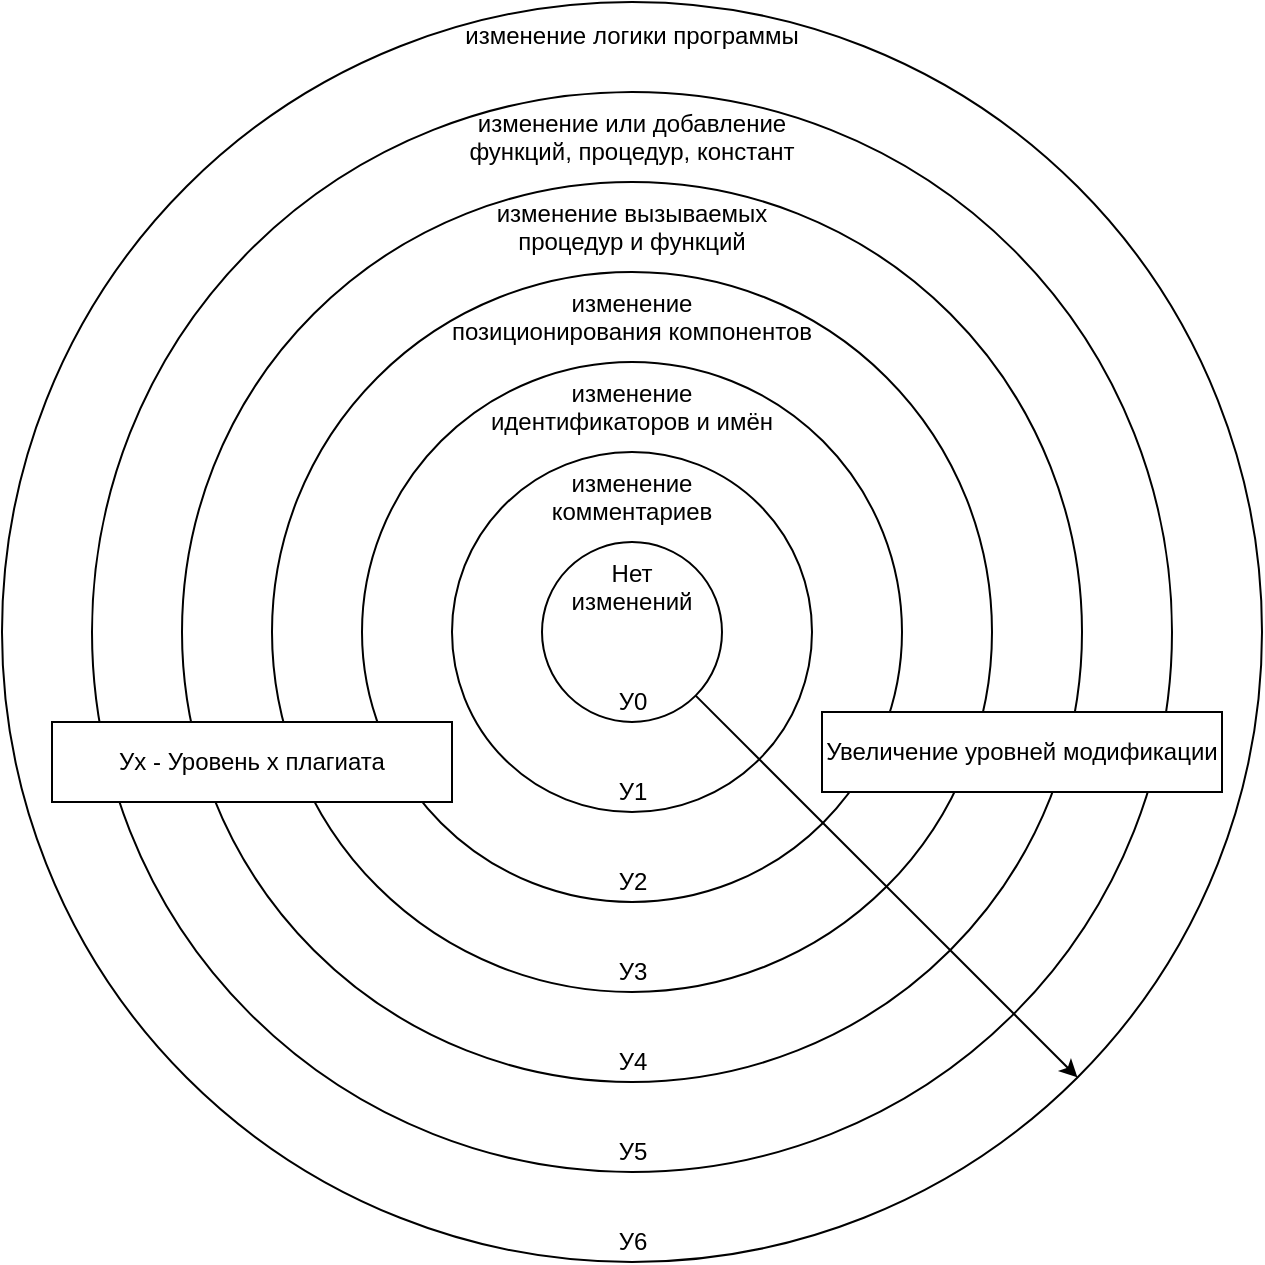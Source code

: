 <mxfile version="16.2.6" type="device"><diagram id="kgpKYQtTHZ0yAKxKKP6v" name="Page-1"><mxGraphModel dx="813" dy="433" grid="1" gridSize="10" guides="1" tooltips="1" connect="1" arrows="1" fold="1" page="1" pageScale="1" pageWidth="850" pageHeight="1100" math="0" shadow="0"><root><mxCell id="0"/><mxCell id="1" parent="0"/><mxCell id="6loO_P3BaeemyW2W1oNA-1" value="изменение логики программы" style="ellipse;html=1;aspect=fixed;verticalAlign=top;whiteSpace=wrap;spacingTop=3;" vertex="1" parent="1"><mxGeometry x="110" y="235" width="630" height="630" as="geometry"/></mxCell><mxCell id="6loO_P3BaeemyW2W1oNA-2" value="&lt;div&gt;изменение или добавление&lt;/div&gt;&lt;div&gt;функций, процедур, констант&lt;br&gt;&lt;/div&gt;" style="ellipse;whiteSpace=wrap;html=1;aspect=fixed;verticalAlign=top;spacingTop=2;" vertex="1" parent="1"><mxGeometry x="155" y="280" width="540" height="540" as="geometry"/></mxCell><mxCell id="6loO_P3BaeemyW2W1oNA-3" value="&lt;div&gt;изменение вызываемых&lt;/div&gt;&lt;div&gt;процедур и функций&lt;br&gt;&lt;/div&gt;" style="ellipse;whiteSpace=wrap;html=1;aspect=fixed;verticalAlign=top;spacingTop=2;" vertex="1" parent="1"><mxGeometry x="200" y="325" width="450" height="450" as="geometry"/></mxCell><mxCell id="6loO_P3BaeemyW2W1oNA-4" value="изменение&lt;div&gt;позиционирования компонентов&lt;br&gt;&lt;/div&gt;" style="ellipse;whiteSpace=wrap;html=1;aspect=fixed;verticalAlign=top;spacingTop=2;" vertex="1" parent="1"><mxGeometry x="245" y="370" width="360" height="360" as="geometry"/></mxCell><mxCell id="6loO_P3BaeemyW2W1oNA-5" value="&lt;div&gt;изменение &lt;br&gt;&lt;/div&gt;&lt;div&gt;идентификаторов и имён&lt;br&gt;&lt;/div&gt;" style="ellipse;whiteSpace=wrap;html=1;aspect=fixed;verticalAlign=top;spacingTop=2;" vertex="1" parent="1"><mxGeometry x="290" y="415" width="270" height="270" as="geometry"/></mxCell><mxCell id="6loO_P3BaeemyW2W1oNA-6" value="&lt;div&gt;изменение&lt;br&gt;&lt;/div&gt;&lt;div&gt;комментариев&lt;/div&gt;" style="ellipse;whiteSpace=wrap;html=1;aspect=fixed;verticalAlign=top;spacingTop=2;" vertex="1" parent="1"><mxGeometry x="335" y="460" width="180" height="180" as="geometry"/></mxCell><mxCell id="6loO_P3BaeemyW2W1oNA-7" value="&lt;div&gt;Нет &lt;br&gt;&lt;/div&gt;&lt;div&gt;изменений&lt;/div&gt;" style="ellipse;whiteSpace=wrap;html=1;aspect=fixed;verticalAlign=top;spacingTop=2;" vertex="1" parent="1"><mxGeometry x="380" y="505" width="90" height="90" as="geometry"/></mxCell><mxCell id="6loO_P3BaeemyW2W1oNA-8" value="У0" style="text;html=1;align=center;verticalAlign=middle;resizable=0;points=[];autosize=1;strokeColor=none;fillColor=none;" vertex="1" parent="1"><mxGeometry x="410" y="575" width="30" height="20" as="geometry"/></mxCell><mxCell id="6loO_P3BaeemyW2W1oNA-9" value="&lt;div&gt;У1&lt;/div&gt;" style="text;html=1;align=center;verticalAlign=middle;resizable=0;points=[];autosize=1;strokeColor=none;fillColor=none;" vertex="1" parent="1"><mxGeometry x="410" y="620" width="30" height="20" as="geometry"/></mxCell><mxCell id="6loO_P3BaeemyW2W1oNA-10" value="У2" style="text;html=1;align=center;verticalAlign=middle;resizable=0;points=[];autosize=1;strokeColor=none;fillColor=none;" vertex="1" parent="1"><mxGeometry x="410" y="665" width="30" height="20" as="geometry"/></mxCell><mxCell id="6loO_P3BaeemyW2W1oNA-11" value="&lt;div&gt;У3&lt;/div&gt;" style="text;html=1;align=center;verticalAlign=middle;resizable=0;points=[];autosize=1;strokeColor=none;fillColor=none;" vertex="1" parent="1"><mxGeometry x="410" y="710" width="30" height="20" as="geometry"/></mxCell><mxCell id="6loO_P3BaeemyW2W1oNA-12" value="У4" style="text;html=1;align=center;verticalAlign=middle;resizable=0;points=[];autosize=1;strokeColor=none;fillColor=none;" vertex="1" parent="1"><mxGeometry x="410" y="755" width="30" height="20" as="geometry"/></mxCell><mxCell id="6loO_P3BaeemyW2W1oNA-13" value="У5" style="text;html=1;align=center;verticalAlign=middle;resizable=0;points=[];autosize=1;strokeColor=none;fillColor=none;" vertex="1" parent="1"><mxGeometry x="410" y="800" width="30" height="20" as="geometry"/></mxCell><mxCell id="6loO_P3BaeemyW2W1oNA-14" value="У6" style="text;html=1;align=center;verticalAlign=middle;resizable=0;points=[];autosize=1;strokeColor=none;fillColor=none;" vertex="1" parent="1"><mxGeometry x="410" y="845" width="30" height="20" as="geometry"/></mxCell><mxCell id="6loO_P3BaeemyW2W1oNA-15" value="" style="endArrow=classic;html=1;rounded=0;exitX=1;exitY=1;exitDx=0;exitDy=0;entryX=1;entryY=1;entryDx=0;entryDy=0;" edge="1" parent="1" source="6loO_P3BaeemyW2W1oNA-7" target="6loO_P3BaeemyW2W1oNA-1"><mxGeometry width="50" height="50" relative="1" as="geometry"><mxPoint x="400" y="690" as="sourcePoint"/><mxPoint x="450" y="640" as="targetPoint"/></mxGeometry></mxCell><mxCell id="6loO_P3BaeemyW2W1oNA-16" value="Увеличение уровней модификации" style="rounded=0;whiteSpace=wrap;html=1;" vertex="1" parent="1"><mxGeometry x="520" y="590" width="200" height="40" as="geometry"/></mxCell><mxCell id="6loO_P3BaeemyW2W1oNA-17" value="Уx - Уровень x плагиата" style="rounded=0;whiteSpace=wrap;html=1;" vertex="1" parent="1"><mxGeometry x="135" y="595" width="200" height="40" as="geometry"/></mxCell></root></mxGraphModel></diagram></mxfile>